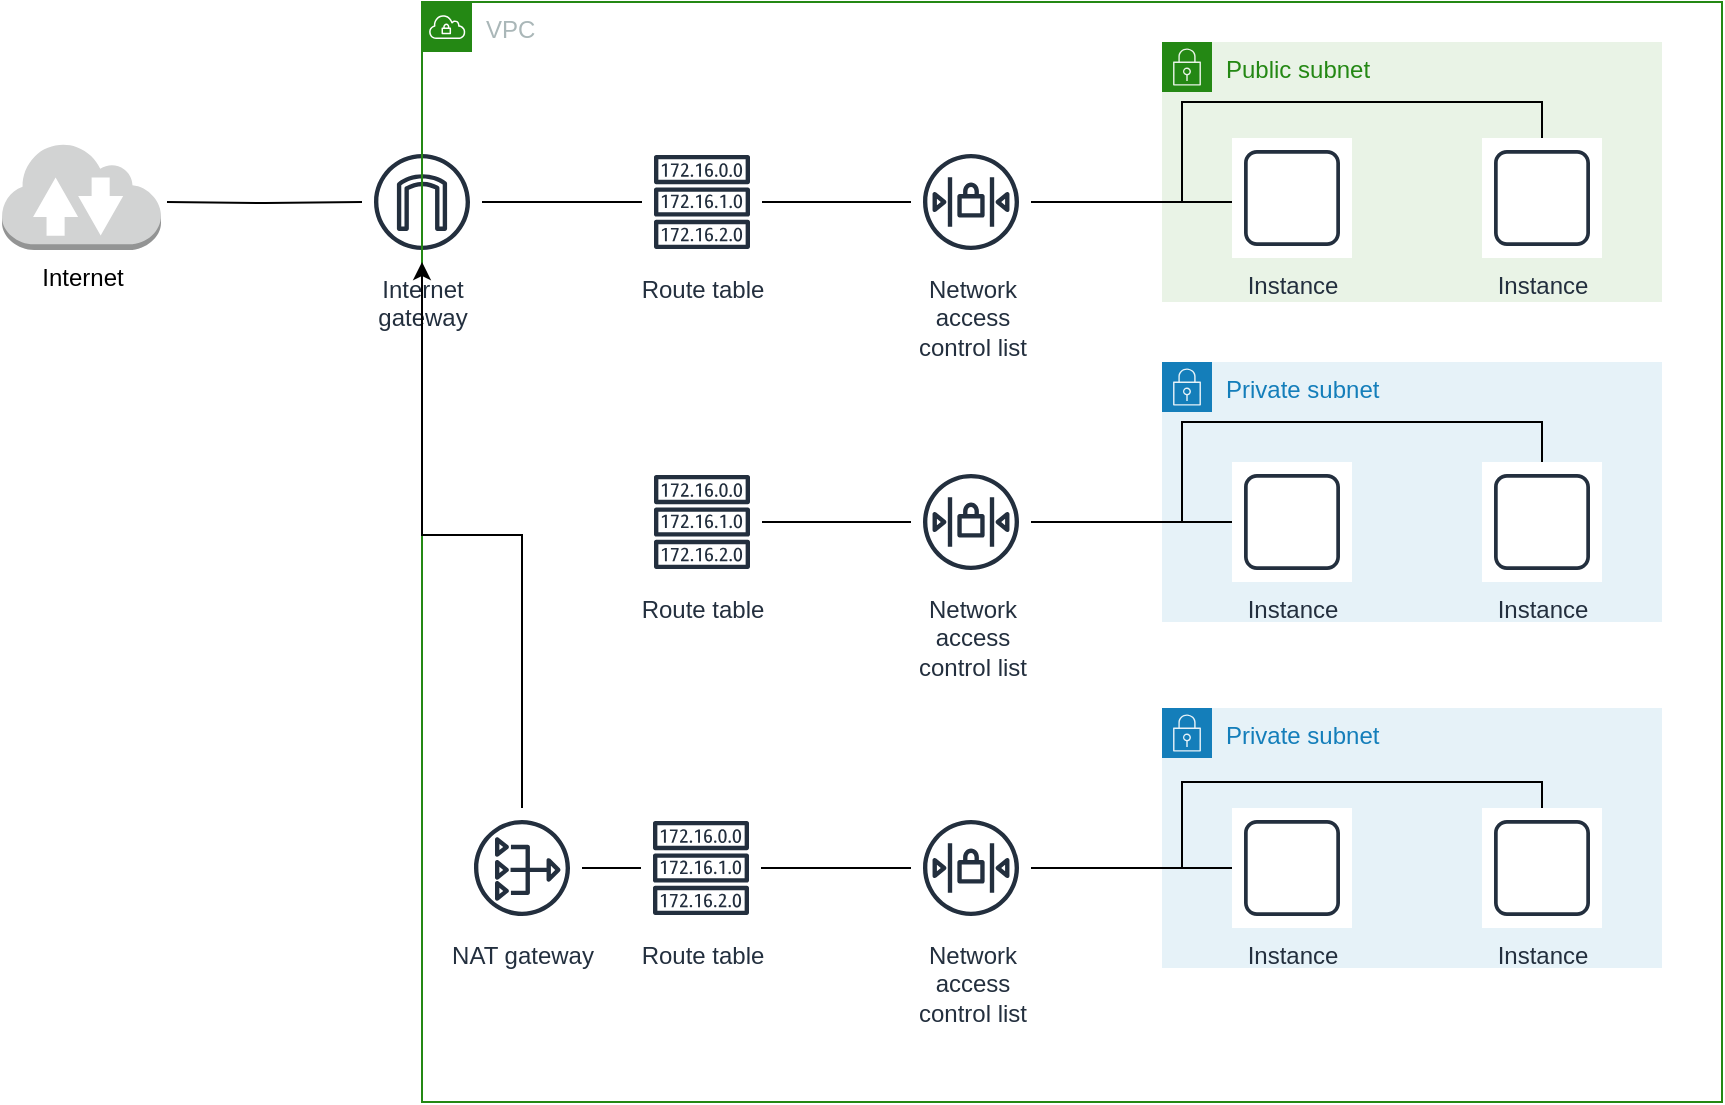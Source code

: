 <mxfile version="20.2.3" type="device"><diagram id="Ht1M8jgEwFfnCIfOTk4-" name="Page-1"><mxGraphModel dx="782" dy="1298" grid="1" gridSize="10" guides="1" tooltips="1" connect="1" arrows="1" fold="1" page="1" pageScale="1" pageWidth="1169" pageHeight="827" math="0" shadow="0"><root><mxCell id="0"/><mxCell id="1" parent="0"/><mxCell id="hg1tRhl0N2Jb9nc5GfKQ-7" value="Public subnet" style="points=[[0,0],[0.25,0],[0.5,0],[0.75,0],[1,0],[1,0.25],[1,0.5],[1,0.75],[1,1],[0.75,1],[0.5,1],[0.25,1],[0,1],[0,0.75],[0,0.5],[0,0.25]];outlineConnect=0;gradientColor=none;html=1;whiteSpace=wrap;fontSize=12;fontStyle=0;container=1;pointerEvents=0;collapsible=0;recursiveResize=0;shape=mxgraph.aws4.group;grIcon=mxgraph.aws4.group_security_group;grStroke=0;strokeColor=#248814;fillColor=#E9F3E6;verticalAlign=top;align=left;spacingLeft=30;fontColor=#248814;dashed=0;" parent="1" vertex="1"><mxGeometry x="680" y="-610" width="250" height="130" as="geometry"/></mxCell><mxCell id="hg1tRhl0N2Jb9nc5GfKQ-6" value="Instance" style="sketch=0;outlineConnect=0;fontColor=#232F3E;gradientColor=none;strokeColor=#232F3E;fillColor=#ffffff;dashed=0;verticalLabelPosition=bottom;verticalAlign=top;align=center;html=1;fontSize=12;fontStyle=0;aspect=fixed;shape=mxgraph.aws4.resourceIcon;resIcon=mxgraph.aws4.instance;flipV=0;" parent="hg1tRhl0N2Jb9nc5GfKQ-7" vertex="1"><mxGeometry x="35" y="48" width="60" height="60" as="geometry"/></mxCell><mxCell id="hg1tRhl0N2Jb9nc5GfKQ-10" value="Instance" style="sketch=0;outlineConnect=0;fontColor=#232F3E;gradientColor=none;strokeColor=#232F3E;fillColor=#ffffff;dashed=0;verticalLabelPosition=bottom;verticalAlign=top;align=center;html=1;fontSize=12;fontStyle=0;aspect=fixed;shape=mxgraph.aws4.resourceIcon;resIcon=mxgraph.aws4.instance;flipV=0;" parent="hg1tRhl0N2Jb9nc5GfKQ-7" vertex="1"><mxGeometry x="160" y="48" width="60" height="60" as="geometry"/></mxCell><mxCell id="hg1tRhl0N2Jb9nc5GfKQ-37" style="edgeStyle=orthogonalEdgeStyle;rounded=0;orthogonalLoop=1;jettySize=auto;html=1;endArrow=none;endFill=0;" parent="1" target="hg1tRhl0N2Jb9nc5GfKQ-2" edge="1"><mxGeometry relative="1" as="geometry"><mxPoint x="182.5" y="-530" as="sourcePoint"/></mxGeometry></mxCell><mxCell id="hg1tRhl0N2Jb9nc5GfKQ-25" style="edgeStyle=orthogonalEdgeStyle;rounded=0;orthogonalLoop=1;jettySize=auto;html=1;endArrow=none;endFill=0;" parent="1" source="hg1tRhl0N2Jb9nc5GfKQ-2" target="hg1tRhl0N2Jb9nc5GfKQ-3" edge="1"><mxGeometry relative="1" as="geometry"/></mxCell><mxCell id="hg1tRhl0N2Jb9nc5GfKQ-2" value="Internet&#10;gateway" style="sketch=0;outlineConnect=0;fontColor=#232F3E;gradientColor=none;strokeColor=#232F3E;fillColor=#ffffff;dashed=0;verticalLabelPosition=bottom;verticalAlign=top;align=center;html=1;fontSize=12;fontStyle=0;aspect=fixed;shape=mxgraph.aws4.resourceIcon;resIcon=mxgraph.aws4.internet_gateway;flipV=0;" parent="1" vertex="1"><mxGeometry x="280" y="-560" width="60" height="60" as="geometry"/></mxCell><mxCell id="hg1tRhl0N2Jb9nc5GfKQ-26" style="edgeStyle=orthogonalEdgeStyle;rounded=0;orthogonalLoop=1;jettySize=auto;html=1;endArrow=none;endFill=0;" parent="1" source="hg1tRhl0N2Jb9nc5GfKQ-3" target="hg1tRhl0N2Jb9nc5GfKQ-5" edge="1"><mxGeometry relative="1" as="geometry"/></mxCell><mxCell id="hg1tRhl0N2Jb9nc5GfKQ-3" value="Route table" style="sketch=0;outlineConnect=0;fontColor=#232F3E;gradientColor=none;strokeColor=#232F3E;fillColor=#ffffff;dashed=0;verticalLabelPosition=bottom;verticalAlign=top;align=center;html=1;fontSize=12;fontStyle=0;aspect=fixed;shape=mxgraph.aws4.resourceIcon;resIcon=mxgraph.aws4.route_table;flipV=0;" parent="1" vertex="1"><mxGeometry x="420" y="-560" width="60" height="60" as="geometry"/></mxCell><mxCell id="hg1tRhl0N2Jb9nc5GfKQ-27" style="edgeStyle=orthogonalEdgeStyle;rounded=0;orthogonalLoop=1;jettySize=auto;html=1;endArrow=none;endFill=0;" parent="1" source="hg1tRhl0N2Jb9nc5GfKQ-5" target="hg1tRhl0N2Jb9nc5GfKQ-6" edge="1"><mxGeometry relative="1" as="geometry"><Array as="points"><mxPoint x="690" y="-530"/><mxPoint x="690" y="-530"/></Array></mxGeometry></mxCell><mxCell id="hg1tRhl0N2Jb9nc5GfKQ-30" style="edgeStyle=orthogonalEdgeStyle;rounded=0;orthogonalLoop=1;jettySize=auto;html=1;endArrow=none;endFill=0;" parent="1" source="hg1tRhl0N2Jb9nc5GfKQ-5" target="hg1tRhl0N2Jb9nc5GfKQ-10" edge="1"><mxGeometry relative="1" as="geometry"><Array as="points"><mxPoint x="690" y="-530"/><mxPoint x="690" y="-580"/><mxPoint x="870" y="-580"/></Array></mxGeometry></mxCell><mxCell id="hg1tRhl0N2Jb9nc5GfKQ-8" value="VPC" style="points=[[0,0],[0.25,0],[0.5,0],[0.75,0],[1,0],[1,0.25],[1,0.5],[1,0.75],[1,1],[0.75,1],[0.5,1],[0.25,1],[0,1],[0,0.75],[0,0.5],[0,0.25]];outlineConnect=0;gradientColor=none;html=1;whiteSpace=wrap;fontSize=12;fontStyle=0;container=1;pointerEvents=0;collapsible=0;recursiveResize=0;shape=mxgraph.aws4.group;grIcon=mxgraph.aws4.group_vpc;strokeColor=#248814;fillColor=none;verticalAlign=top;align=left;spacingLeft=30;fontColor=#AAB7B8;dashed=0;" parent="1" vertex="1"><mxGeometry x="310" y="-630" width="650" height="550" as="geometry"/></mxCell><mxCell id="HWobT-eK6O5S3gdJfJRG-1" value="NAT gateway" style="sketch=0;outlineConnect=0;fontColor=#232F3E;gradientColor=none;strokeColor=#232F3E;fillColor=#ffffff;dashed=0;verticalLabelPosition=bottom;verticalAlign=top;align=center;html=1;fontSize=12;fontStyle=0;aspect=fixed;shape=mxgraph.aws4.resourceIcon;resIcon=mxgraph.aws4.nat_gateway;" parent="hg1tRhl0N2Jb9nc5GfKQ-8" vertex="1"><mxGeometry x="20" y="403" width="60" height="60" as="geometry"/></mxCell><mxCell id="hg1tRhl0N2Jb9nc5GfKQ-5" value="Network&#10;access&#10;control list" style="sketch=0;outlineConnect=0;fontColor=#232F3E;gradientColor=none;strokeColor=#232F3E;fillColor=#ffffff;dashed=0;verticalLabelPosition=bottom;verticalAlign=top;align=center;html=1;fontSize=12;fontStyle=0;aspect=fixed;shape=mxgraph.aws4.resourceIcon;resIcon=mxgraph.aws4.network_access_control_list;flipV=0;" parent="1" vertex="1"><mxGeometry x="554.5" y="-560" width="60" height="60" as="geometry"/></mxCell><mxCell id="hg1tRhl0N2Jb9nc5GfKQ-9" value="Private subnet" style="points=[[0,0],[0.25,0],[0.5,0],[0.75,0],[1,0],[1,0.25],[1,0.5],[1,0.75],[1,1],[0.75,1],[0.5,1],[0.25,1],[0,1],[0,0.75],[0,0.5],[0,0.25]];outlineConnect=0;gradientColor=none;html=1;whiteSpace=wrap;fontSize=12;fontStyle=0;container=1;pointerEvents=0;collapsible=0;recursiveResize=0;shape=mxgraph.aws4.group;grIcon=mxgraph.aws4.group_security_group;grStroke=0;strokeColor=#147EBA;fillColor=#E6F2F8;verticalAlign=top;align=left;spacingLeft=30;fontColor=#147EBA;dashed=0;" parent="1" vertex="1"><mxGeometry x="680" y="-450" width="250" height="130" as="geometry"/></mxCell><mxCell id="hg1tRhl0N2Jb9nc5GfKQ-11" value="Instance" style="sketch=0;outlineConnect=0;fontColor=#232F3E;gradientColor=none;strokeColor=#232F3E;fillColor=#ffffff;dashed=0;verticalLabelPosition=bottom;verticalAlign=top;align=center;html=1;fontSize=12;fontStyle=0;aspect=fixed;shape=mxgraph.aws4.resourceIcon;resIcon=mxgraph.aws4.instance;flipV=0;" parent="hg1tRhl0N2Jb9nc5GfKQ-9" vertex="1"><mxGeometry x="35" y="50" width="60" height="60" as="geometry"/></mxCell><mxCell id="hg1tRhl0N2Jb9nc5GfKQ-12" value="Instance" style="sketch=0;outlineConnect=0;fontColor=#232F3E;gradientColor=none;strokeColor=#232F3E;fillColor=#ffffff;dashed=0;verticalLabelPosition=bottom;verticalAlign=top;align=center;html=1;fontSize=12;fontStyle=0;aspect=fixed;shape=mxgraph.aws4.resourceIcon;resIcon=mxgraph.aws4.instance;flipV=0;" parent="hg1tRhl0N2Jb9nc5GfKQ-9" vertex="1"><mxGeometry x="160" y="50" width="60" height="60" as="geometry"/></mxCell><mxCell id="hg1tRhl0N2Jb9nc5GfKQ-31" style="edgeStyle=orthogonalEdgeStyle;rounded=0;orthogonalLoop=1;jettySize=auto;html=1;endArrow=none;endFill=0;" parent="1" source="hg1tRhl0N2Jb9nc5GfKQ-17" target="hg1tRhl0N2Jb9nc5GfKQ-18" edge="1"><mxGeometry relative="1" as="geometry"/></mxCell><mxCell id="hg1tRhl0N2Jb9nc5GfKQ-17" value="Route table" style="sketch=0;outlineConnect=0;fontColor=#232F3E;gradientColor=none;strokeColor=#232F3E;fillColor=#ffffff;dashed=0;verticalLabelPosition=bottom;verticalAlign=top;align=center;html=1;fontSize=12;fontStyle=0;aspect=fixed;shape=mxgraph.aws4.resourceIcon;resIcon=mxgraph.aws4.route_table;flipV=0;" parent="1" vertex="1"><mxGeometry x="420" y="-400" width="60" height="60" as="geometry"/></mxCell><mxCell id="hg1tRhl0N2Jb9nc5GfKQ-32" style="edgeStyle=orthogonalEdgeStyle;rounded=0;orthogonalLoop=1;jettySize=auto;html=1;endArrow=none;endFill=0;" parent="1" source="hg1tRhl0N2Jb9nc5GfKQ-18" target="hg1tRhl0N2Jb9nc5GfKQ-11" edge="1"><mxGeometry relative="1" as="geometry"/></mxCell><mxCell id="hg1tRhl0N2Jb9nc5GfKQ-35" style="edgeStyle=orthogonalEdgeStyle;rounded=0;orthogonalLoop=1;jettySize=auto;html=1;endArrow=none;endFill=0;" parent="1" source="hg1tRhl0N2Jb9nc5GfKQ-18" target="hg1tRhl0N2Jb9nc5GfKQ-12" edge="1"><mxGeometry relative="1" as="geometry"><Array as="points"><mxPoint x="690" y="-370"/><mxPoint x="690" y="-420"/><mxPoint x="870" y="-420"/></Array></mxGeometry></mxCell><mxCell id="hg1tRhl0N2Jb9nc5GfKQ-18" value="Network&#10;access&#10;control list" style="sketch=0;outlineConnect=0;fontColor=#232F3E;gradientColor=none;strokeColor=#232F3E;fillColor=#ffffff;dashed=0;verticalLabelPosition=bottom;verticalAlign=top;align=center;html=1;fontSize=12;fontStyle=0;aspect=fixed;shape=mxgraph.aws4.resourceIcon;resIcon=mxgraph.aws4.network_access_control_list;flipV=0;" parent="1" vertex="1"><mxGeometry x="554.5" y="-400" width="60" height="60" as="geometry"/></mxCell><mxCell id="hg1tRhl0N2Jb9nc5GfKQ-19" value="Private subnet" style="points=[[0,0],[0.25,0],[0.5,0],[0.75,0],[1,0],[1,0.25],[1,0.5],[1,0.75],[1,1],[0.75,1],[0.5,1],[0.25,1],[0,1],[0,0.75],[0,0.5],[0,0.25]];outlineConnect=0;gradientColor=none;html=1;whiteSpace=wrap;fontSize=12;fontStyle=0;container=1;pointerEvents=0;collapsible=0;recursiveResize=0;shape=mxgraph.aws4.group;grIcon=mxgraph.aws4.group_security_group;grStroke=0;strokeColor=#147EBA;fillColor=#E6F2F8;verticalAlign=top;align=left;spacingLeft=30;fontColor=#147EBA;dashed=0;" parent="1" vertex="1"><mxGeometry x="680" y="-277" width="250" height="130" as="geometry"/></mxCell><mxCell id="hg1tRhl0N2Jb9nc5GfKQ-20" value="Instance" style="sketch=0;outlineConnect=0;fontColor=#232F3E;gradientColor=none;strokeColor=#232F3E;fillColor=#ffffff;dashed=0;verticalLabelPosition=bottom;verticalAlign=top;align=center;html=1;fontSize=12;fontStyle=0;aspect=fixed;shape=mxgraph.aws4.resourceIcon;resIcon=mxgraph.aws4.instance;flipV=0;" parent="hg1tRhl0N2Jb9nc5GfKQ-19" vertex="1"><mxGeometry x="35" y="50" width="60" height="60" as="geometry"/></mxCell><mxCell id="hg1tRhl0N2Jb9nc5GfKQ-21" value="Instance" style="sketch=0;outlineConnect=0;fontColor=#232F3E;gradientColor=none;strokeColor=#232F3E;fillColor=#ffffff;dashed=0;verticalLabelPosition=bottom;verticalAlign=top;align=center;html=1;fontSize=12;fontStyle=0;aspect=fixed;shape=mxgraph.aws4.resourceIcon;resIcon=mxgraph.aws4.instance;flipV=0;" parent="hg1tRhl0N2Jb9nc5GfKQ-19" vertex="1"><mxGeometry x="160" y="50" width="60" height="60" as="geometry"/></mxCell><mxCell id="hg1tRhl0N2Jb9nc5GfKQ-33" style="edgeStyle=orthogonalEdgeStyle;rounded=0;orthogonalLoop=1;jettySize=auto;html=1;endArrow=none;endFill=0;" parent="1" source="hg1tRhl0N2Jb9nc5GfKQ-23" target="hg1tRhl0N2Jb9nc5GfKQ-24" edge="1"><mxGeometry relative="1" as="geometry"/></mxCell><mxCell id="HWobT-eK6O5S3gdJfJRG-2" style="edgeStyle=orthogonalEdgeStyle;rounded=0;orthogonalLoop=1;jettySize=auto;html=1;endArrow=none;endFill=0;" parent="1" source="hg1tRhl0N2Jb9nc5GfKQ-23" target="HWobT-eK6O5S3gdJfJRG-1" edge="1"><mxGeometry relative="1" as="geometry"/></mxCell><mxCell id="hg1tRhl0N2Jb9nc5GfKQ-23" value="Route table" style="sketch=0;outlineConnect=0;fontColor=#232F3E;gradientColor=none;strokeColor=#232F3E;fillColor=#ffffff;dashed=0;verticalLabelPosition=bottom;verticalAlign=top;align=center;html=1;fontSize=12;fontStyle=0;aspect=fixed;shape=mxgraph.aws4.resourceIcon;resIcon=mxgraph.aws4.route_table;flipV=0;" parent="1" vertex="1"><mxGeometry x="419.5" y="-227" width="60" height="60" as="geometry"/></mxCell><mxCell id="hg1tRhl0N2Jb9nc5GfKQ-34" style="edgeStyle=orthogonalEdgeStyle;rounded=0;orthogonalLoop=1;jettySize=auto;html=1;endArrow=none;endFill=0;" parent="1" source="hg1tRhl0N2Jb9nc5GfKQ-24" target="hg1tRhl0N2Jb9nc5GfKQ-20" edge="1"><mxGeometry relative="1" as="geometry"/></mxCell><mxCell id="hg1tRhl0N2Jb9nc5GfKQ-36" style="edgeStyle=orthogonalEdgeStyle;rounded=0;orthogonalLoop=1;jettySize=auto;html=1;endArrow=none;endFill=0;" parent="1" source="hg1tRhl0N2Jb9nc5GfKQ-24" target="hg1tRhl0N2Jb9nc5GfKQ-21" edge="1"><mxGeometry relative="1" as="geometry"><Array as="points"><mxPoint x="690" y="-197"/><mxPoint x="690" y="-240"/><mxPoint x="870" y="-240"/></Array></mxGeometry></mxCell><mxCell id="hg1tRhl0N2Jb9nc5GfKQ-24" value="Network&#10;access&#10;control list" style="sketch=0;outlineConnect=0;fontColor=#232F3E;gradientColor=none;strokeColor=#232F3E;fillColor=#ffffff;dashed=0;verticalLabelPosition=bottom;verticalAlign=top;align=center;html=1;fontSize=12;fontStyle=0;aspect=fixed;shape=mxgraph.aws4.resourceIcon;resIcon=mxgraph.aws4.network_access_control_list;flipV=0;" parent="1" vertex="1"><mxGeometry x="554.5" y="-227" width="60" height="60" as="geometry"/></mxCell><mxCell id="HWobT-eK6O5S3gdJfJRG-3" style="edgeStyle=orthogonalEdgeStyle;rounded=0;orthogonalLoop=1;jettySize=auto;html=1;endArrow=classic;endFill=1;" parent="1" source="HWobT-eK6O5S3gdJfJRG-1" target="hg1tRhl0N2Jb9nc5GfKQ-2" edge="1"><mxGeometry relative="1" as="geometry"/></mxCell><mxCell id="HWobT-eK6O5S3gdJfJRG-4" value="Internet" style="outlineConnect=0;dashed=0;verticalLabelPosition=bottom;verticalAlign=top;align=center;html=1;shape=mxgraph.aws3.internet_2;fillColor=#D2D3D3;gradientColor=none;" parent="1" vertex="1"><mxGeometry x="100" y="-560" width="79.5" height="54" as="geometry"/></mxCell></root></mxGraphModel></diagram></mxfile>